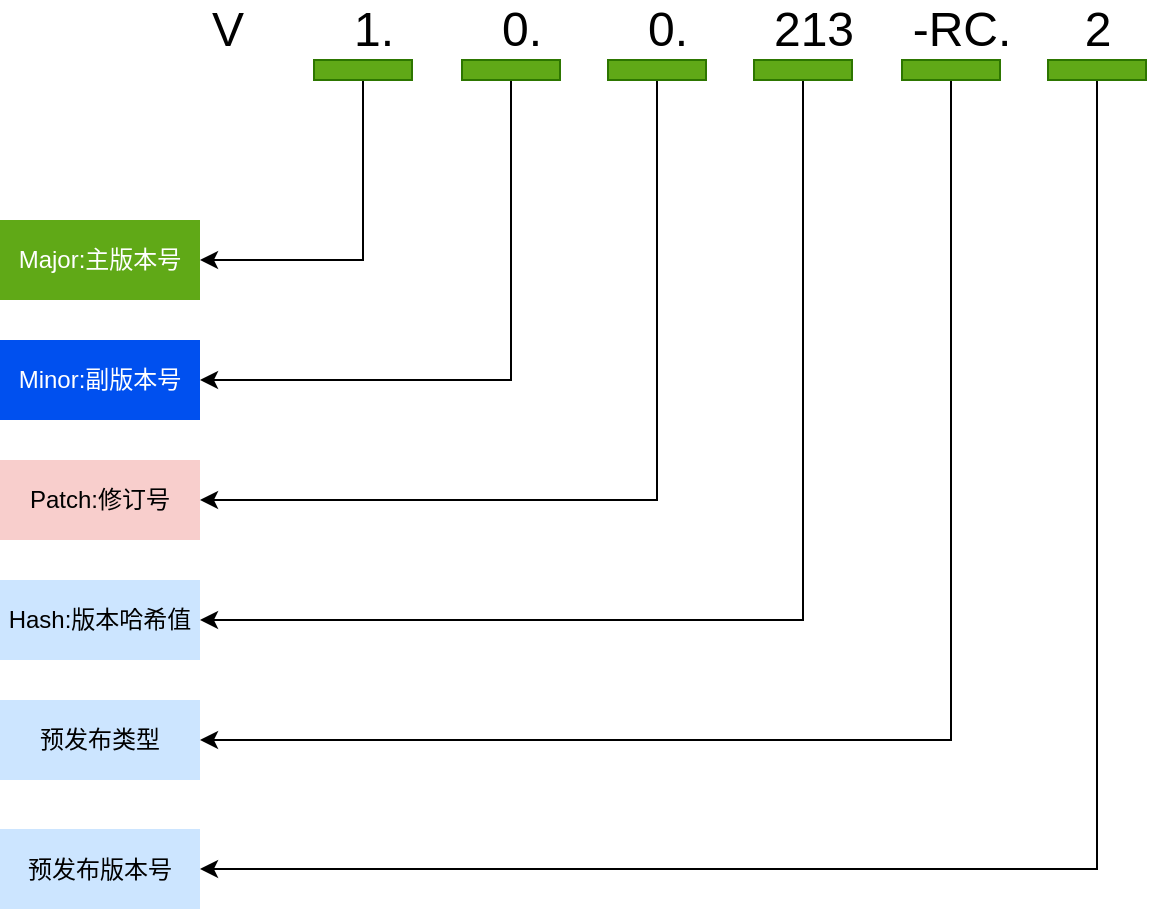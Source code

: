<mxfile version="21.0.2" type="github">
  <diagram name="第 1 页" id="qvxEMMuhqJVMkdbjo-hX">
    <mxGraphModel dx="1387" dy="796" grid="1" gridSize="10" guides="1" tooltips="1" connect="1" arrows="1" fold="1" page="1" pageScale="1" pageWidth="827" pageHeight="1169" math="0" shadow="0">
      <root>
        <mxCell id="0" />
        <mxCell id="1" parent="0" />
        <mxCell id="d8FClQKH07QKKEI3IqTK-1" value="V" style="text;html=1;strokeColor=none;fillColor=none;align=center;verticalAlign=middle;whiteSpace=wrap;rounded=0;fontSize=24;" vertex="1" parent="1">
          <mxGeometry x="164" y="130" width="60" height="30" as="geometry" />
        </mxCell>
        <mxCell id="d8FClQKH07QKKEI3IqTK-2" value="1." style="text;html=1;strokeColor=none;fillColor=none;align=center;verticalAlign=middle;whiteSpace=wrap;rounded=0;fontSize=24;" vertex="1" parent="1">
          <mxGeometry x="237" y="130" width="60" height="30" as="geometry" />
        </mxCell>
        <mxCell id="d8FClQKH07QKKEI3IqTK-3" value="0." style="text;html=1;strokeColor=none;fillColor=none;align=center;verticalAlign=middle;whiteSpace=wrap;rounded=0;fontSize=24;" vertex="1" parent="1">
          <mxGeometry x="311" y="130" width="60" height="30" as="geometry" />
        </mxCell>
        <mxCell id="d8FClQKH07QKKEI3IqTK-4" value="0." style="text;html=1;strokeColor=none;fillColor=none;align=center;verticalAlign=middle;whiteSpace=wrap;rounded=0;fontSize=24;" vertex="1" parent="1">
          <mxGeometry x="384" y="130" width="60" height="30" as="geometry" />
        </mxCell>
        <mxCell id="d8FClQKH07QKKEI3IqTK-5" value="-RC." style="text;html=1;strokeColor=none;fillColor=none;align=center;verticalAlign=middle;whiteSpace=wrap;rounded=0;fontSize=24;" vertex="1" parent="1">
          <mxGeometry x="531" y="130" width="60" height="30" as="geometry" />
        </mxCell>
        <mxCell id="d8FClQKH07QKKEI3IqTK-6" value="213" style="text;html=1;strokeColor=none;fillColor=none;align=center;verticalAlign=middle;whiteSpace=wrap;rounded=0;fontSize=24;" vertex="1" parent="1">
          <mxGeometry x="457" y="130" width="60" height="30" as="geometry" />
        </mxCell>
        <mxCell id="d8FClQKH07QKKEI3IqTK-7" style="edgeStyle=orthogonalEdgeStyle;rounded=0;orthogonalLoop=1;jettySize=auto;html=1;exitX=0.5;exitY=1;exitDx=0;exitDy=0;fontSize=24;strokeColor=#2D7600;fillColor=#60a917;" edge="1" parent="1" source="d8FClQKH07QKKEI3IqTK-5" target="d8FClQKH07QKKEI3IqTK-5">
          <mxGeometry relative="1" as="geometry" />
        </mxCell>
        <mxCell id="d8FClQKH07QKKEI3IqTK-8" value="2" style="text;html=1;strokeColor=none;fillColor=none;align=center;verticalAlign=middle;whiteSpace=wrap;rounded=0;fontSize=24;" vertex="1" parent="1">
          <mxGeometry x="598.5" y="130" width="60" height="30" as="geometry" />
        </mxCell>
        <mxCell id="d8FClQKH07QKKEI3IqTK-21" style="edgeStyle=orthogonalEdgeStyle;rounded=0;orthogonalLoop=1;jettySize=auto;html=1;exitX=0.5;exitY=1;exitDx=0;exitDy=0;entryX=1;entryY=0.5;entryDx=0;entryDy=0;" edge="1" parent="1" source="d8FClQKH07QKKEI3IqTK-9" target="d8FClQKH07QKKEI3IqTK-15">
          <mxGeometry relative="1" as="geometry" />
        </mxCell>
        <mxCell id="d8FClQKH07QKKEI3IqTK-9" value="" style="rounded=0;whiteSpace=wrap;html=1;strokeColor=#2D7600;fillColor=#60a917;fontColor=#ffffff;" vertex="1" parent="1">
          <mxGeometry x="237" y="160" width="49" height="10" as="geometry" />
        </mxCell>
        <mxCell id="d8FClQKH07QKKEI3IqTK-22" style="edgeStyle=orthogonalEdgeStyle;rounded=0;orthogonalLoop=1;jettySize=auto;html=1;exitX=0.5;exitY=1;exitDx=0;exitDy=0;entryX=1;entryY=0.5;entryDx=0;entryDy=0;" edge="1" parent="1" source="d8FClQKH07QKKEI3IqTK-10" target="d8FClQKH07QKKEI3IqTK-16">
          <mxGeometry relative="1" as="geometry" />
        </mxCell>
        <mxCell id="d8FClQKH07QKKEI3IqTK-10" value="" style="rounded=0;whiteSpace=wrap;html=1;strokeColor=#2D7600;fillColor=#60a917;fontColor=#ffffff;" vertex="1" parent="1">
          <mxGeometry x="311" y="160" width="49" height="10" as="geometry" />
        </mxCell>
        <mxCell id="d8FClQKH07QKKEI3IqTK-23" style="edgeStyle=orthogonalEdgeStyle;rounded=0;orthogonalLoop=1;jettySize=auto;html=1;exitX=0.5;exitY=1;exitDx=0;exitDy=0;entryX=1;entryY=0.5;entryDx=0;entryDy=0;" edge="1" parent="1" source="d8FClQKH07QKKEI3IqTK-11" target="d8FClQKH07QKKEI3IqTK-17">
          <mxGeometry relative="1" as="geometry" />
        </mxCell>
        <mxCell id="d8FClQKH07QKKEI3IqTK-11" value="" style="rounded=0;whiteSpace=wrap;html=1;strokeColor=#2D7600;fillColor=#60a917;fontColor=#ffffff;" vertex="1" parent="1">
          <mxGeometry x="384" y="160" width="49" height="10" as="geometry" />
        </mxCell>
        <mxCell id="d8FClQKH07QKKEI3IqTK-24" style="edgeStyle=orthogonalEdgeStyle;rounded=0;orthogonalLoop=1;jettySize=auto;html=1;exitX=0.5;exitY=1;exitDx=0;exitDy=0;entryX=1;entryY=0.5;entryDx=0;entryDy=0;" edge="1" parent="1" source="d8FClQKH07QKKEI3IqTK-12" target="d8FClQKH07QKKEI3IqTK-18">
          <mxGeometry relative="1" as="geometry" />
        </mxCell>
        <mxCell id="d8FClQKH07QKKEI3IqTK-12" value="" style="rounded=0;whiteSpace=wrap;html=1;strokeColor=#2D7600;fillColor=#60a917;fontColor=#ffffff;" vertex="1" parent="1">
          <mxGeometry x="457" y="160" width="49" height="10" as="geometry" />
        </mxCell>
        <mxCell id="d8FClQKH07QKKEI3IqTK-25" style="edgeStyle=orthogonalEdgeStyle;rounded=0;orthogonalLoop=1;jettySize=auto;html=1;exitX=0.5;exitY=1;exitDx=0;exitDy=0;entryX=1;entryY=0.5;entryDx=0;entryDy=0;" edge="1" parent="1" source="d8FClQKH07QKKEI3IqTK-13" target="d8FClQKH07QKKEI3IqTK-19">
          <mxGeometry relative="1" as="geometry" />
        </mxCell>
        <mxCell id="d8FClQKH07QKKEI3IqTK-13" value="" style="rounded=0;whiteSpace=wrap;html=1;strokeColor=#2D7600;fillColor=#60a917;fontColor=#ffffff;" vertex="1" parent="1">
          <mxGeometry x="531" y="160" width="49" height="10" as="geometry" />
        </mxCell>
        <mxCell id="d8FClQKH07QKKEI3IqTK-26" style="edgeStyle=orthogonalEdgeStyle;rounded=0;orthogonalLoop=1;jettySize=auto;html=1;exitX=0.5;exitY=1;exitDx=0;exitDy=0;entryX=1;entryY=0.5;entryDx=0;entryDy=0;" edge="1" parent="1" source="d8FClQKH07QKKEI3IqTK-14" target="d8FClQKH07QKKEI3IqTK-20">
          <mxGeometry relative="1" as="geometry" />
        </mxCell>
        <mxCell id="d8FClQKH07QKKEI3IqTK-14" value="" style="rounded=0;whiteSpace=wrap;html=1;strokeColor=#2D7600;fillColor=#60a917;fontColor=#ffffff;" vertex="1" parent="1">
          <mxGeometry x="604" y="160" width="49" height="10" as="geometry" />
        </mxCell>
        <mxCell id="d8FClQKH07QKKEI3IqTK-15" value="Major:主版本号" style="rounded=0;whiteSpace=wrap;html=1;fillColor=#60a917;fontColor=#ffffff;strokeColor=none;" vertex="1" parent="1">
          <mxGeometry x="80" y="240" width="100" height="40" as="geometry" />
        </mxCell>
        <mxCell id="d8FClQKH07QKKEI3IqTK-16" value="Minor:副版本号" style="rounded=0;whiteSpace=wrap;html=1;fillColor=#0050ef;fontColor=#ffffff;strokeColor=none;" vertex="1" parent="1">
          <mxGeometry x="80" y="300" width="100" height="40" as="geometry" />
        </mxCell>
        <mxCell id="d8FClQKH07QKKEI3IqTK-17" value="Patch:修订号" style="rounded=0;whiteSpace=wrap;html=1;fillColor=#f8cecc;strokeColor=none;" vertex="1" parent="1">
          <mxGeometry x="80" y="360" width="100" height="40" as="geometry" />
        </mxCell>
        <mxCell id="d8FClQKH07QKKEI3IqTK-18" value="Hash:版本哈希值" style="rounded=0;whiteSpace=wrap;html=1;fillColor=#cce5ff;strokeColor=none;" vertex="1" parent="1">
          <mxGeometry x="80" y="420" width="100" height="40" as="geometry" />
        </mxCell>
        <mxCell id="d8FClQKH07QKKEI3IqTK-19" value="预发布类型" style="rounded=0;whiteSpace=wrap;html=1;fillColor=#cce5ff;strokeColor=none;" vertex="1" parent="1">
          <mxGeometry x="80" y="480" width="100" height="40" as="geometry" />
        </mxCell>
        <mxCell id="d8FClQKH07QKKEI3IqTK-20" value="预发布版本号" style="rounded=0;whiteSpace=wrap;html=1;fillColor=#cce5ff;strokeColor=none;" vertex="1" parent="1">
          <mxGeometry x="80" y="544.5" width="100" height="40" as="geometry" />
        </mxCell>
      </root>
    </mxGraphModel>
  </diagram>
</mxfile>
